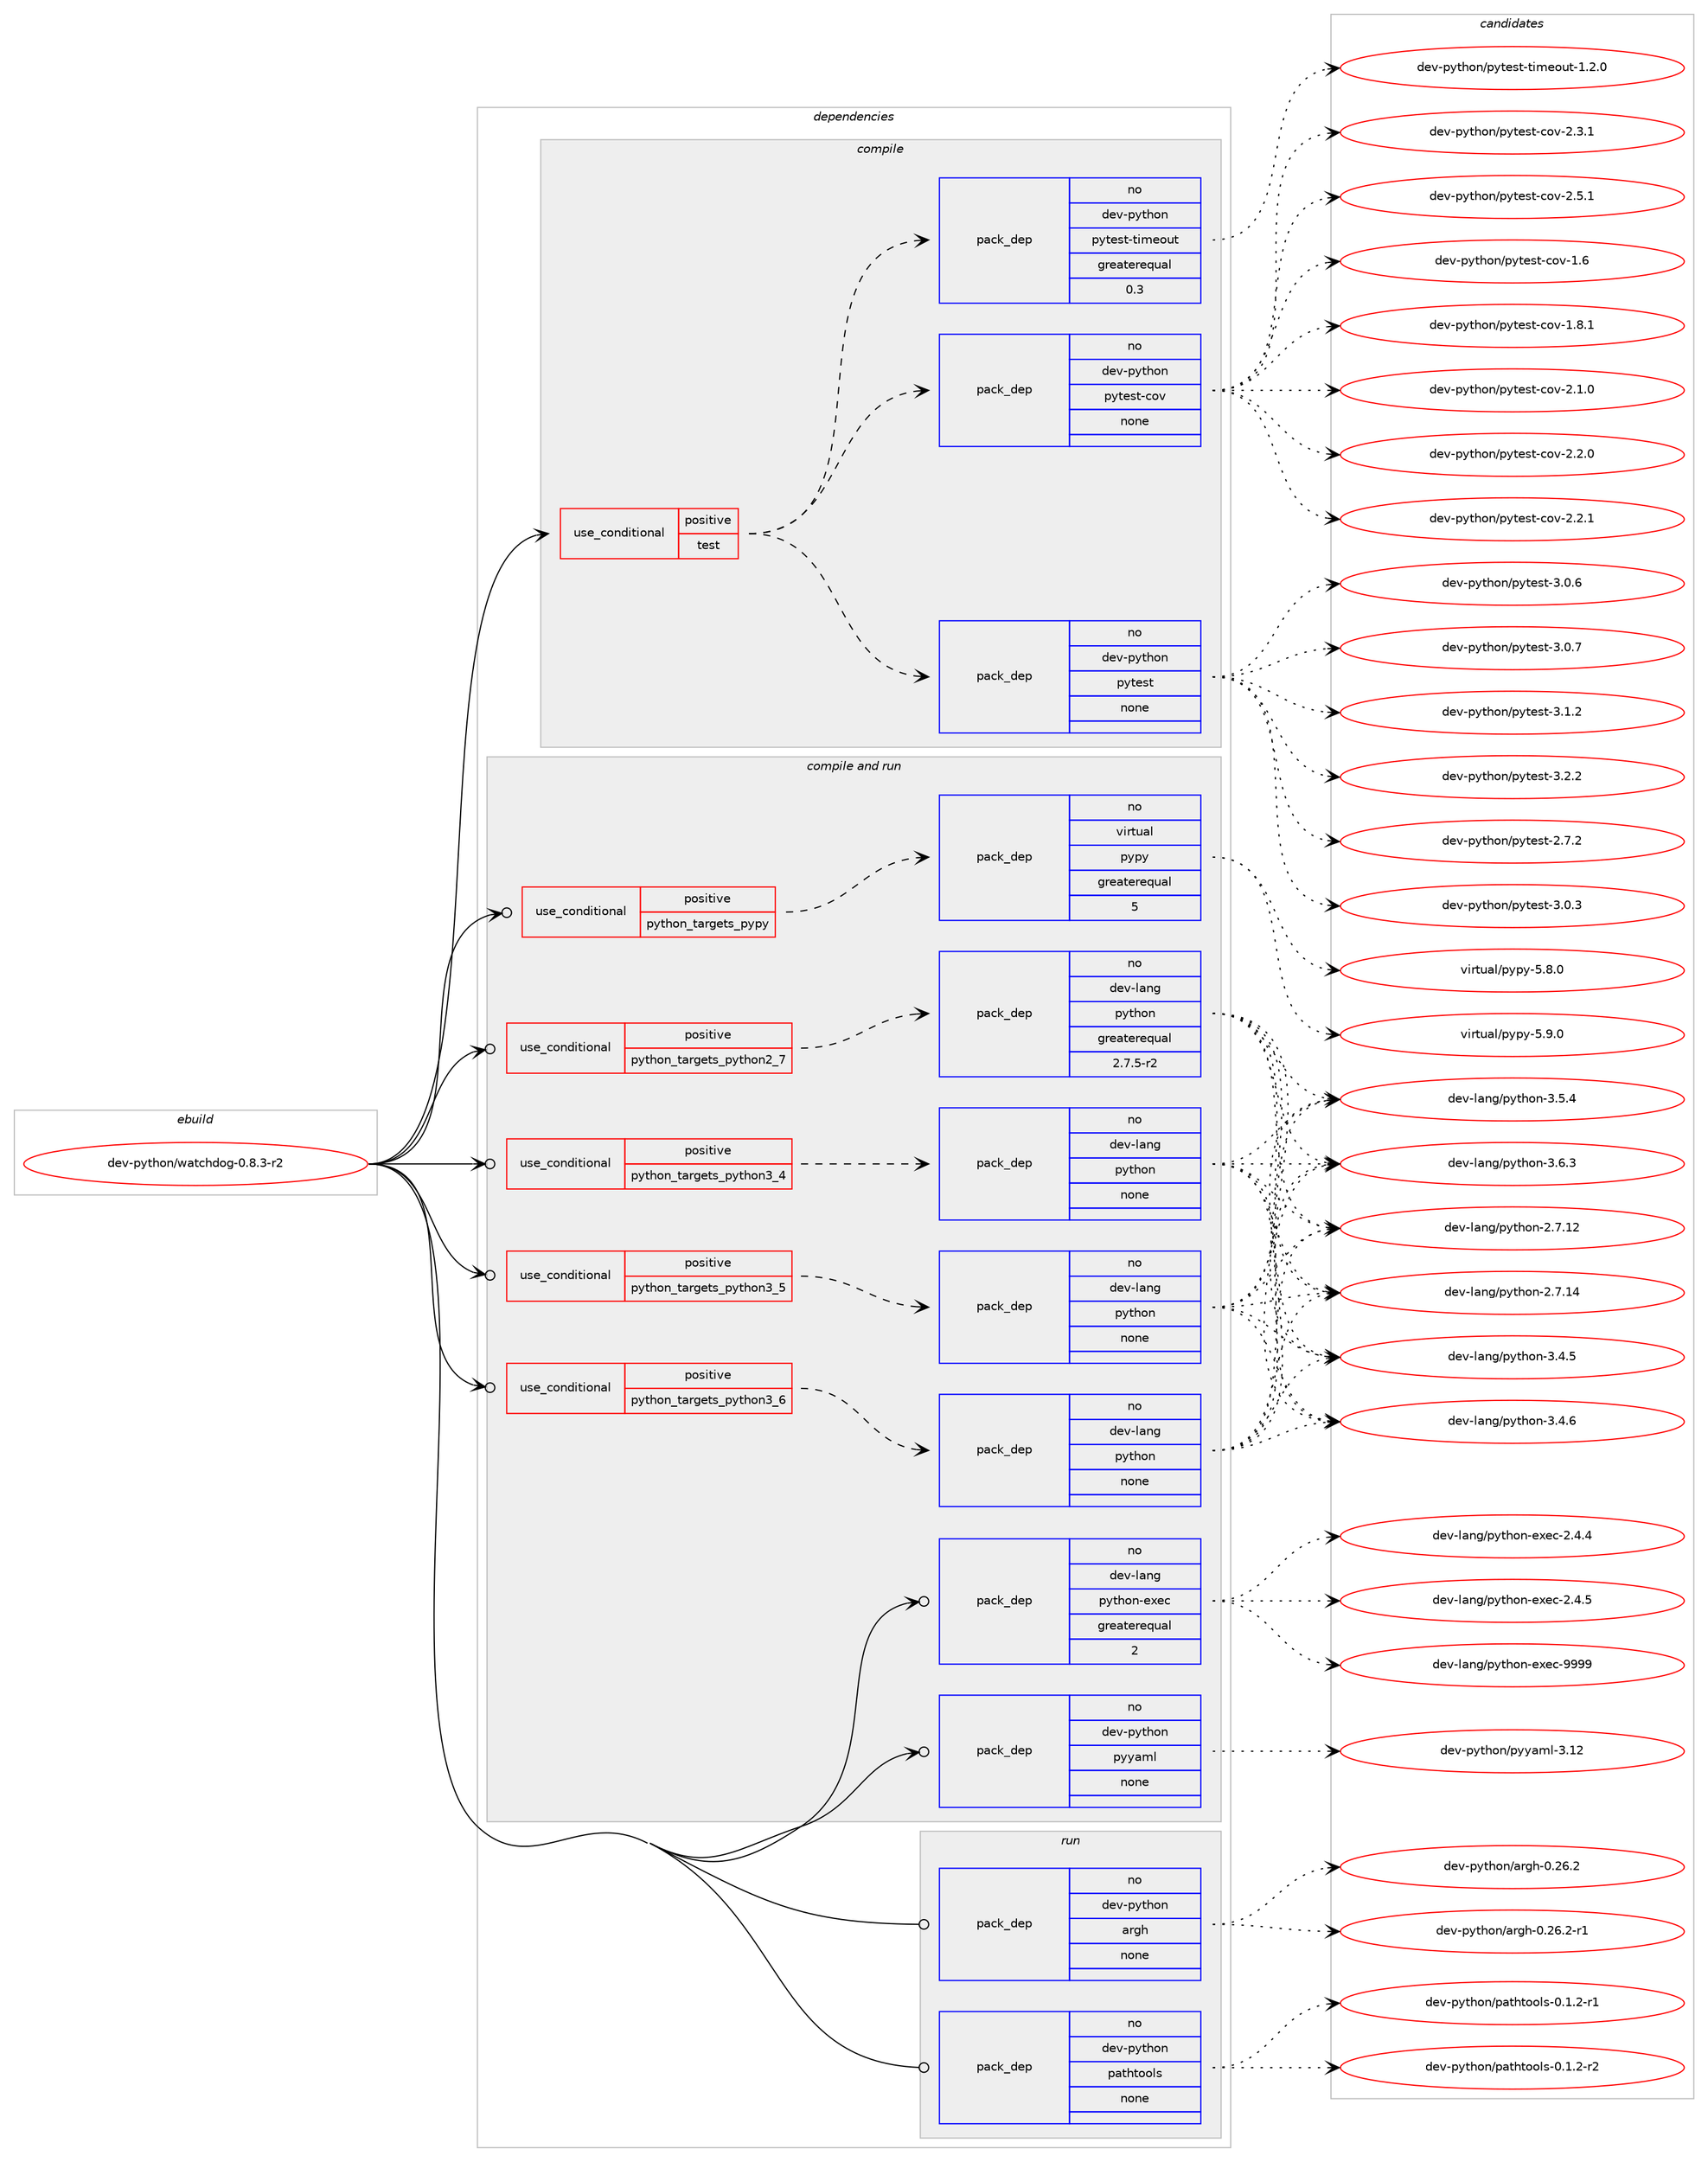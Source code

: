digraph prolog {

# *************
# Graph options
# *************

newrank=true;
concentrate=true;
compound=true;
graph [rankdir=LR,fontname=Helvetica,fontsize=10,ranksep=1.5];#, ranksep=2.5, nodesep=0.2];
edge  [arrowhead=vee];
node  [fontname=Helvetica,fontsize=10];

# **********
# The ebuild
# **********

subgraph cluster_leftcol {
color=gray;
rank=same;
label=<<i>ebuild</i>>;
id [label="dev-python/watchdog-0.8.3-r2", color=red, width=4, href="../dev-python/watchdog-0.8.3-r2.svg"];
}

# ****************
# The dependencies
# ****************

subgraph cluster_midcol {
color=gray;
label=<<i>dependencies</i>>;
subgraph cluster_compile {
fillcolor="#eeeeee";
style=filled;
label=<<i>compile</i>>;
subgraph cond43573 {
dependency193216 [label=<<TABLE BORDER="0" CELLBORDER="1" CELLSPACING="0" CELLPADDING="4"><TR><TD ROWSPAN="3" CELLPADDING="10">use_conditional</TD></TR><TR><TD>positive</TD></TR><TR><TD>test</TD></TR></TABLE>>, shape=none, color=red];
subgraph pack145681 {
dependency193217 [label=<<TABLE BORDER="0" CELLBORDER="1" CELLSPACING="0" CELLPADDING="4" WIDTH="220"><TR><TD ROWSPAN="6" CELLPADDING="30">pack_dep</TD></TR><TR><TD WIDTH="110">no</TD></TR><TR><TD>dev-python</TD></TR><TR><TD>pytest</TD></TR><TR><TD>none</TD></TR><TR><TD></TD></TR></TABLE>>, shape=none, color=blue];
}
dependency193216:e -> dependency193217:w [weight=20,style="dashed",arrowhead="vee"];
subgraph pack145682 {
dependency193218 [label=<<TABLE BORDER="0" CELLBORDER="1" CELLSPACING="0" CELLPADDING="4" WIDTH="220"><TR><TD ROWSPAN="6" CELLPADDING="30">pack_dep</TD></TR><TR><TD WIDTH="110">no</TD></TR><TR><TD>dev-python</TD></TR><TR><TD>pytest-cov</TD></TR><TR><TD>none</TD></TR><TR><TD></TD></TR></TABLE>>, shape=none, color=blue];
}
dependency193216:e -> dependency193218:w [weight=20,style="dashed",arrowhead="vee"];
subgraph pack145683 {
dependency193219 [label=<<TABLE BORDER="0" CELLBORDER="1" CELLSPACING="0" CELLPADDING="4" WIDTH="220"><TR><TD ROWSPAN="6" CELLPADDING="30">pack_dep</TD></TR><TR><TD WIDTH="110">no</TD></TR><TR><TD>dev-python</TD></TR><TR><TD>pytest-timeout</TD></TR><TR><TD>greaterequal</TD></TR><TR><TD>0.3</TD></TR></TABLE>>, shape=none, color=blue];
}
dependency193216:e -> dependency193219:w [weight=20,style="dashed",arrowhead="vee"];
}
id:e -> dependency193216:w [weight=20,style="solid",arrowhead="vee"];
}
subgraph cluster_compileandrun {
fillcolor="#eeeeee";
style=filled;
label=<<i>compile and run</i>>;
subgraph cond43574 {
dependency193220 [label=<<TABLE BORDER="0" CELLBORDER="1" CELLSPACING="0" CELLPADDING="4"><TR><TD ROWSPAN="3" CELLPADDING="10">use_conditional</TD></TR><TR><TD>positive</TD></TR><TR><TD>python_targets_pypy</TD></TR></TABLE>>, shape=none, color=red];
subgraph pack145684 {
dependency193221 [label=<<TABLE BORDER="0" CELLBORDER="1" CELLSPACING="0" CELLPADDING="4" WIDTH="220"><TR><TD ROWSPAN="6" CELLPADDING="30">pack_dep</TD></TR><TR><TD WIDTH="110">no</TD></TR><TR><TD>virtual</TD></TR><TR><TD>pypy</TD></TR><TR><TD>greaterequal</TD></TR><TR><TD>5</TD></TR></TABLE>>, shape=none, color=blue];
}
dependency193220:e -> dependency193221:w [weight=20,style="dashed",arrowhead="vee"];
}
id:e -> dependency193220:w [weight=20,style="solid",arrowhead="odotvee"];
subgraph cond43575 {
dependency193222 [label=<<TABLE BORDER="0" CELLBORDER="1" CELLSPACING="0" CELLPADDING="4"><TR><TD ROWSPAN="3" CELLPADDING="10">use_conditional</TD></TR><TR><TD>positive</TD></TR><TR><TD>python_targets_python2_7</TD></TR></TABLE>>, shape=none, color=red];
subgraph pack145685 {
dependency193223 [label=<<TABLE BORDER="0" CELLBORDER="1" CELLSPACING="0" CELLPADDING="4" WIDTH="220"><TR><TD ROWSPAN="6" CELLPADDING="30">pack_dep</TD></TR><TR><TD WIDTH="110">no</TD></TR><TR><TD>dev-lang</TD></TR><TR><TD>python</TD></TR><TR><TD>greaterequal</TD></TR><TR><TD>2.7.5-r2</TD></TR></TABLE>>, shape=none, color=blue];
}
dependency193222:e -> dependency193223:w [weight=20,style="dashed",arrowhead="vee"];
}
id:e -> dependency193222:w [weight=20,style="solid",arrowhead="odotvee"];
subgraph cond43576 {
dependency193224 [label=<<TABLE BORDER="0" CELLBORDER="1" CELLSPACING="0" CELLPADDING="4"><TR><TD ROWSPAN="3" CELLPADDING="10">use_conditional</TD></TR><TR><TD>positive</TD></TR><TR><TD>python_targets_python3_4</TD></TR></TABLE>>, shape=none, color=red];
subgraph pack145686 {
dependency193225 [label=<<TABLE BORDER="0" CELLBORDER="1" CELLSPACING="0" CELLPADDING="4" WIDTH="220"><TR><TD ROWSPAN="6" CELLPADDING="30">pack_dep</TD></TR><TR><TD WIDTH="110">no</TD></TR><TR><TD>dev-lang</TD></TR><TR><TD>python</TD></TR><TR><TD>none</TD></TR><TR><TD></TD></TR></TABLE>>, shape=none, color=blue];
}
dependency193224:e -> dependency193225:w [weight=20,style="dashed",arrowhead="vee"];
}
id:e -> dependency193224:w [weight=20,style="solid",arrowhead="odotvee"];
subgraph cond43577 {
dependency193226 [label=<<TABLE BORDER="0" CELLBORDER="1" CELLSPACING="0" CELLPADDING="4"><TR><TD ROWSPAN="3" CELLPADDING="10">use_conditional</TD></TR><TR><TD>positive</TD></TR><TR><TD>python_targets_python3_5</TD></TR></TABLE>>, shape=none, color=red];
subgraph pack145687 {
dependency193227 [label=<<TABLE BORDER="0" CELLBORDER="1" CELLSPACING="0" CELLPADDING="4" WIDTH="220"><TR><TD ROWSPAN="6" CELLPADDING="30">pack_dep</TD></TR><TR><TD WIDTH="110">no</TD></TR><TR><TD>dev-lang</TD></TR><TR><TD>python</TD></TR><TR><TD>none</TD></TR><TR><TD></TD></TR></TABLE>>, shape=none, color=blue];
}
dependency193226:e -> dependency193227:w [weight=20,style="dashed",arrowhead="vee"];
}
id:e -> dependency193226:w [weight=20,style="solid",arrowhead="odotvee"];
subgraph cond43578 {
dependency193228 [label=<<TABLE BORDER="0" CELLBORDER="1" CELLSPACING="0" CELLPADDING="4"><TR><TD ROWSPAN="3" CELLPADDING="10">use_conditional</TD></TR><TR><TD>positive</TD></TR><TR><TD>python_targets_python3_6</TD></TR></TABLE>>, shape=none, color=red];
subgraph pack145688 {
dependency193229 [label=<<TABLE BORDER="0" CELLBORDER="1" CELLSPACING="0" CELLPADDING="4" WIDTH="220"><TR><TD ROWSPAN="6" CELLPADDING="30">pack_dep</TD></TR><TR><TD WIDTH="110">no</TD></TR><TR><TD>dev-lang</TD></TR><TR><TD>python</TD></TR><TR><TD>none</TD></TR><TR><TD></TD></TR></TABLE>>, shape=none, color=blue];
}
dependency193228:e -> dependency193229:w [weight=20,style="dashed",arrowhead="vee"];
}
id:e -> dependency193228:w [weight=20,style="solid",arrowhead="odotvee"];
subgraph pack145689 {
dependency193230 [label=<<TABLE BORDER="0" CELLBORDER="1" CELLSPACING="0" CELLPADDING="4" WIDTH="220"><TR><TD ROWSPAN="6" CELLPADDING="30">pack_dep</TD></TR><TR><TD WIDTH="110">no</TD></TR><TR><TD>dev-lang</TD></TR><TR><TD>python-exec</TD></TR><TR><TD>greaterequal</TD></TR><TR><TD>2</TD></TR></TABLE>>, shape=none, color=blue];
}
id:e -> dependency193230:w [weight=20,style="solid",arrowhead="odotvee"];
subgraph pack145690 {
dependency193231 [label=<<TABLE BORDER="0" CELLBORDER="1" CELLSPACING="0" CELLPADDING="4" WIDTH="220"><TR><TD ROWSPAN="6" CELLPADDING="30">pack_dep</TD></TR><TR><TD WIDTH="110">no</TD></TR><TR><TD>dev-python</TD></TR><TR><TD>pyyaml</TD></TR><TR><TD>none</TD></TR><TR><TD></TD></TR></TABLE>>, shape=none, color=blue];
}
id:e -> dependency193231:w [weight=20,style="solid",arrowhead="odotvee"];
}
subgraph cluster_run {
fillcolor="#eeeeee";
style=filled;
label=<<i>run</i>>;
subgraph pack145691 {
dependency193232 [label=<<TABLE BORDER="0" CELLBORDER="1" CELLSPACING="0" CELLPADDING="4" WIDTH="220"><TR><TD ROWSPAN="6" CELLPADDING="30">pack_dep</TD></TR><TR><TD WIDTH="110">no</TD></TR><TR><TD>dev-python</TD></TR><TR><TD>argh</TD></TR><TR><TD>none</TD></TR><TR><TD></TD></TR></TABLE>>, shape=none, color=blue];
}
id:e -> dependency193232:w [weight=20,style="solid",arrowhead="odot"];
subgraph pack145692 {
dependency193233 [label=<<TABLE BORDER="0" CELLBORDER="1" CELLSPACING="0" CELLPADDING="4" WIDTH="220"><TR><TD ROWSPAN="6" CELLPADDING="30">pack_dep</TD></TR><TR><TD WIDTH="110">no</TD></TR><TR><TD>dev-python</TD></TR><TR><TD>pathtools</TD></TR><TR><TD>none</TD></TR><TR><TD></TD></TR></TABLE>>, shape=none, color=blue];
}
id:e -> dependency193233:w [weight=20,style="solid",arrowhead="odot"];
}
}

# **************
# The candidates
# **************

subgraph cluster_choices {
rank=same;
color=gray;
label=<<i>candidates</i>>;

subgraph choice145681 {
color=black;
nodesep=1;
choice1001011184511212111610411111047112121116101115116455046554650 [label="dev-python/pytest-2.7.2", color=red, width=4,href="../dev-python/pytest-2.7.2.svg"];
choice1001011184511212111610411111047112121116101115116455146484651 [label="dev-python/pytest-3.0.3", color=red, width=4,href="../dev-python/pytest-3.0.3.svg"];
choice1001011184511212111610411111047112121116101115116455146484654 [label="dev-python/pytest-3.0.6", color=red, width=4,href="../dev-python/pytest-3.0.6.svg"];
choice1001011184511212111610411111047112121116101115116455146484655 [label="dev-python/pytest-3.0.7", color=red, width=4,href="../dev-python/pytest-3.0.7.svg"];
choice1001011184511212111610411111047112121116101115116455146494650 [label="dev-python/pytest-3.1.2", color=red, width=4,href="../dev-python/pytest-3.1.2.svg"];
choice1001011184511212111610411111047112121116101115116455146504650 [label="dev-python/pytest-3.2.2", color=red, width=4,href="../dev-python/pytest-3.2.2.svg"];
dependency193217:e -> choice1001011184511212111610411111047112121116101115116455046554650:w [style=dotted,weight="100"];
dependency193217:e -> choice1001011184511212111610411111047112121116101115116455146484651:w [style=dotted,weight="100"];
dependency193217:e -> choice1001011184511212111610411111047112121116101115116455146484654:w [style=dotted,weight="100"];
dependency193217:e -> choice1001011184511212111610411111047112121116101115116455146484655:w [style=dotted,weight="100"];
dependency193217:e -> choice1001011184511212111610411111047112121116101115116455146494650:w [style=dotted,weight="100"];
dependency193217:e -> choice1001011184511212111610411111047112121116101115116455146504650:w [style=dotted,weight="100"];
}
subgraph choice145682 {
color=black;
nodesep=1;
choice1001011184511212111610411111047112121116101115116459911111845494654 [label="dev-python/pytest-cov-1.6", color=red, width=4,href="../dev-python/pytest-cov-1.6.svg"];
choice10010111845112121116104111110471121211161011151164599111118454946564649 [label="dev-python/pytest-cov-1.8.1", color=red, width=4,href="../dev-python/pytest-cov-1.8.1.svg"];
choice10010111845112121116104111110471121211161011151164599111118455046494648 [label="dev-python/pytest-cov-2.1.0", color=red, width=4,href="../dev-python/pytest-cov-2.1.0.svg"];
choice10010111845112121116104111110471121211161011151164599111118455046504648 [label="dev-python/pytest-cov-2.2.0", color=red, width=4,href="../dev-python/pytest-cov-2.2.0.svg"];
choice10010111845112121116104111110471121211161011151164599111118455046504649 [label="dev-python/pytest-cov-2.2.1", color=red, width=4,href="../dev-python/pytest-cov-2.2.1.svg"];
choice10010111845112121116104111110471121211161011151164599111118455046514649 [label="dev-python/pytest-cov-2.3.1", color=red, width=4,href="../dev-python/pytest-cov-2.3.1.svg"];
choice10010111845112121116104111110471121211161011151164599111118455046534649 [label="dev-python/pytest-cov-2.5.1", color=red, width=4,href="../dev-python/pytest-cov-2.5.1.svg"];
dependency193218:e -> choice1001011184511212111610411111047112121116101115116459911111845494654:w [style=dotted,weight="100"];
dependency193218:e -> choice10010111845112121116104111110471121211161011151164599111118454946564649:w [style=dotted,weight="100"];
dependency193218:e -> choice10010111845112121116104111110471121211161011151164599111118455046494648:w [style=dotted,weight="100"];
dependency193218:e -> choice10010111845112121116104111110471121211161011151164599111118455046504648:w [style=dotted,weight="100"];
dependency193218:e -> choice10010111845112121116104111110471121211161011151164599111118455046504649:w [style=dotted,weight="100"];
dependency193218:e -> choice10010111845112121116104111110471121211161011151164599111118455046514649:w [style=dotted,weight="100"];
dependency193218:e -> choice10010111845112121116104111110471121211161011151164599111118455046534649:w [style=dotted,weight="100"];
}
subgraph choice145683 {
color=black;
nodesep=1;
choice100101118451121211161041111104711212111610111511645116105109101111117116454946504648 [label="dev-python/pytest-timeout-1.2.0", color=red, width=4,href="../dev-python/pytest-timeout-1.2.0.svg"];
dependency193219:e -> choice100101118451121211161041111104711212111610111511645116105109101111117116454946504648:w [style=dotted,weight="100"];
}
subgraph choice145684 {
color=black;
nodesep=1;
choice1181051141161179710847112121112121455346564648 [label="virtual/pypy-5.8.0", color=red, width=4,href="../virtual/pypy-5.8.0.svg"];
choice1181051141161179710847112121112121455346574648 [label="virtual/pypy-5.9.0", color=red, width=4,href="../virtual/pypy-5.9.0.svg"];
dependency193221:e -> choice1181051141161179710847112121112121455346564648:w [style=dotted,weight="100"];
dependency193221:e -> choice1181051141161179710847112121112121455346574648:w [style=dotted,weight="100"];
}
subgraph choice145685 {
color=black;
nodesep=1;
choice10010111845108971101034711212111610411111045504655464950 [label="dev-lang/python-2.7.12", color=red, width=4,href="../dev-lang/python-2.7.12.svg"];
choice10010111845108971101034711212111610411111045504655464952 [label="dev-lang/python-2.7.14", color=red, width=4,href="../dev-lang/python-2.7.14.svg"];
choice100101118451089711010347112121116104111110455146524653 [label="dev-lang/python-3.4.5", color=red, width=4,href="../dev-lang/python-3.4.5.svg"];
choice100101118451089711010347112121116104111110455146524654 [label="dev-lang/python-3.4.6", color=red, width=4,href="../dev-lang/python-3.4.6.svg"];
choice100101118451089711010347112121116104111110455146534652 [label="dev-lang/python-3.5.4", color=red, width=4,href="../dev-lang/python-3.5.4.svg"];
choice100101118451089711010347112121116104111110455146544651 [label="dev-lang/python-3.6.3", color=red, width=4,href="../dev-lang/python-3.6.3.svg"];
dependency193223:e -> choice10010111845108971101034711212111610411111045504655464950:w [style=dotted,weight="100"];
dependency193223:e -> choice10010111845108971101034711212111610411111045504655464952:w [style=dotted,weight="100"];
dependency193223:e -> choice100101118451089711010347112121116104111110455146524653:w [style=dotted,weight="100"];
dependency193223:e -> choice100101118451089711010347112121116104111110455146524654:w [style=dotted,weight="100"];
dependency193223:e -> choice100101118451089711010347112121116104111110455146534652:w [style=dotted,weight="100"];
dependency193223:e -> choice100101118451089711010347112121116104111110455146544651:w [style=dotted,weight="100"];
}
subgraph choice145686 {
color=black;
nodesep=1;
choice10010111845108971101034711212111610411111045504655464950 [label="dev-lang/python-2.7.12", color=red, width=4,href="../dev-lang/python-2.7.12.svg"];
choice10010111845108971101034711212111610411111045504655464952 [label="dev-lang/python-2.7.14", color=red, width=4,href="../dev-lang/python-2.7.14.svg"];
choice100101118451089711010347112121116104111110455146524653 [label="dev-lang/python-3.4.5", color=red, width=4,href="../dev-lang/python-3.4.5.svg"];
choice100101118451089711010347112121116104111110455146524654 [label="dev-lang/python-3.4.6", color=red, width=4,href="../dev-lang/python-3.4.6.svg"];
choice100101118451089711010347112121116104111110455146534652 [label="dev-lang/python-3.5.4", color=red, width=4,href="../dev-lang/python-3.5.4.svg"];
choice100101118451089711010347112121116104111110455146544651 [label="dev-lang/python-3.6.3", color=red, width=4,href="../dev-lang/python-3.6.3.svg"];
dependency193225:e -> choice10010111845108971101034711212111610411111045504655464950:w [style=dotted,weight="100"];
dependency193225:e -> choice10010111845108971101034711212111610411111045504655464952:w [style=dotted,weight="100"];
dependency193225:e -> choice100101118451089711010347112121116104111110455146524653:w [style=dotted,weight="100"];
dependency193225:e -> choice100101118451089711010347112121116104111110455146524654:w [style=dotted,weight="100"];
dependency193225:e -> choice100101118451089711010347112121116104111110455146534652:w [style=dotted,weight="100"];
dependency193225:e -> choice100101118451089711010347112121116104111110455146544651:w [style=dotted,weight="100"];
}
subgraph choice145687 {
color=black;
nodesep=1;
choice10010111845108971101034711212111610411111045504655464950 [label="dev-lang/python-2.7.12", color=red, width=4,href="../dev-lang/python-2.7.12.svg"];
choice10010111845108971101034711212111610411111045504655464952 [label="dev-lang/python-2.7.14", color=red, width=4,href="../dev-lang/python-2.7.14.svg"];
choice100101118451089711010347112121116104111110455146524653 [label="dev-lang/python-3.4.5", color=red, width=4,href="../dev-lang/python-3.4.5.svg"];
choice100101118451089711010347112121116104111110455146524654 [label="dev-lang/python-3.4.6", color=red, width=4,href="../dev-lang/python-3.4.6.svg"];
choice100101118451089711010347112121116104111110455146534652 [label="dev-lang/python-3.5.4", color=red, width=4,href="../dev-lang/python-3.5.4.svg"];
choice100101118451089711010347112121116104111110455146544651 [label="dev-lang/python-3.6.3", color=red, width=4,href="../dev-lang/python-3.6.3.svg"];
dependency193227:e -> choice10010111845108971101034711212111610411111045504655464950:w [style=dotted,weight="100"];
dependency193227:e -> choice10010111845108971101034711212111610411111045504655464952:w [style=dotted,weight="100"];
dependency193227:e -> choice100101118451089711010347112121116104111110455146524653:w [style=dotted,weight="100"];
dependency193227:e -> choice100101118451089711010347112121116104111110455146524654:w [style=dotted,weight="100"];
dependency193227:e -> choice100101118451089711010347112121116104111110455146534652:w [style=dotted,weight="100"];
dependency193227:e -> choice100101118451089711010347112121116104111110455146544651:w [style=dotted,weight="100"];
}
subgraph choice145688 {
color=black;
nodesep=1;
choice10010111845108971101034711212111610411111045504655464950 [label="dev-lang/python-2.7.12", color=red, width=4,href="../dev-lang/python-2.7.12.svg"];
choice10010111845108971101034711212111610411111045504655464952 [label="dev-lang/python-2.7.14", color=red, width=4,href="../dev-lang/python-2.7.14.svg"];
choice100101118451089711010347112121116104111110455146524653 [label="dev-lang/python-3.4.5", color=red, width=4,href="../dev-lang/python-3.4.5.svg"];
choice100101118451089711010347112121116104111110455146524654 [label="dev-lang/python-3.4.6", color=red, width=4,href="../dev-lang/python-3.4.6.svg"];
choice100101118451089711010347112121116104111110455146534652 [label="dev-lang/python-3.5.4", color=red, width=4,href="../dev-lang/python-3.5.4.svg"];
choice100101118451089711010347112121116104111110455146544651 [label="dev-lang/python-3.6.3", color=red, width=4,href="../dev-lang/python-3.6.3.svg"];
dependency193229:e -> choice10010111845108971101034711212111610411111045504655464950:w [style=dotted,weight="100"];
dependency193229:e -> choice10010111845108971101034711212111610411111045504655464952:w [style=dotted,weight="100"];
dependency193229:e -> choice100101118451089711010347112121116104111110455146524653:w [style=dotted,weight="100"];
dependency193229:e -> choice100101118451089711010347112121116104111110455146524654:w [style=dotted,weight="100"];
dependency193229:e -> choice100101118451089711010347112121116104111110455146534652:w [style=dotted,weight="100"];
dependency193229:e -> choice100101118451089711010347112121116104111110455146544651:w [style=dotted,weight="100"];
}
subgraph choice145689 {
color=black;
nodesep=1;
choice1001011184510897110103471121211161041111104510112010199455046524652 [label="dev-lang/python-exec-2.4.4", color=red, width=4,href="../dev-lang/python-exec-2.4.4.svg"];
choice1001011184510897110103471121211161041111104510112010199455046524653 [label="dev-lang/python-exec-2.4.5", color=red, width=4,href="../dev-lang/python-exec-2.4.5.svg"];
choice10010111845108971101034711212111610411111045101120101994557575757 [label="dev-lang/python-exec-9999", color=red, width=4,href="../dev-lang/python-exec-9999.svg"];
dependency193230:e -> choice1001011184510897110103471121211161041111104510112010199455046524652:w [style=dotted,weight="100"];
dependency193230:e -> choice1001011184510897110103471121211161041111104510112010199455046524653:w [style=dotted,weight="100"];
dependency193230:e -> choice10010111845108971101034711212111610411111045101120101994557575757:w [style=dotted,weight="100"];
}
subgraph choice145690 {
color=black;
nodesep=1;
choice1001011184511212111610411111047112121121971091084551464950 [label="dev-python/pyyaml-3.12", color=red, width=4,href="../dev-python/pyyaml-3.12.svg"];
dependency193231:e -> choice1001011184511212111610411111047112121121971091084551464950:w [style=dotted,weight="100"];
}
subgraph choice145691 {
color=black;
nodesep=1;
choice10010111845112121116104111110479711410310445484650544650 [label="dev-python/argh-0.26.2", color=red, width=4,href="../dev-python/argh-0.26.2.svg"];
choice100101118451121211161041111104797114103104454846505446504511449 [label="dev-python/argh-0.26.2-r1", color=red, width=4,href="../dev-python/argh-0.26.2-r1.svg"];
dependency193232:e -> choice10010111845112121116104111110479711410310445484650544650:w [style=dotted,weight="100"];
dependency193232:e -> choice100101118451121211161041111104797114103104454846505446504511449:w [style=dotted,weight="100"];
}
subgraph choice145692 {
color=black;
nodesep=1;
choice1001011184511212111610411111047112971161041161111111081154548464946504511449 [label="dev-python/pathtools-0.1.2-r1", color=red, width=4,href="../dev-python/pathtools-0.1.2-r1.svg"];
choice1001011184511212111610411111047112971161041161111111081154548464946504511450 [label="dev-python/pathtools-0.1.2-r2", color=red, width=4,href="../dev-python/pathtools-0.1.2-r2.svg"];
dependency193233:e -> choice1001011184511212111610411111047112971161041161111111081154548464946504511449:w [style=dotted,weight="100"];
dependency193233:e -> choice1001011184511212111610411111047112971161041161111111081154548464946504511450:w [style=dotted,weight="100"];
}
}

}
